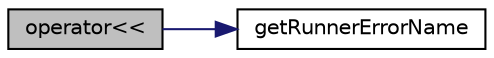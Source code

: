 digraph "operator&lt;&lt;"
{
 // LATEX_PDF_SIZE
  edge [fontname="Helvetica",fontsize="10",labelfontname="Helvetica",labelfontsize="10"];
  node [fontname="Helvetica",fontsize="10",shape=record];
  rankdir="LR";
  Node15 [label="operator\<\<",height=0.2,width=0.4,color="black", fillcolor="grey75", style="filled", fontcolor="black",tooltip="重载 RunnerError 类的 << 运算符，输出其对应含义的类型说明"];
  Node15 -> Node16 [color="midnightblue",fontsize="10",style="solid",fontname="Helvetica"];
  Node16 [label="getRunnerErrorName",height=0.2,width=0.4,color="black", fillcolor="white", style="filled",URL="$united__resource_8hpp.html#adcf176686bf9d2f9c84bd99f8fc5708e",tooltip="根据传入的 RunnerError，返回其对应含义的类型说明。"];
}
